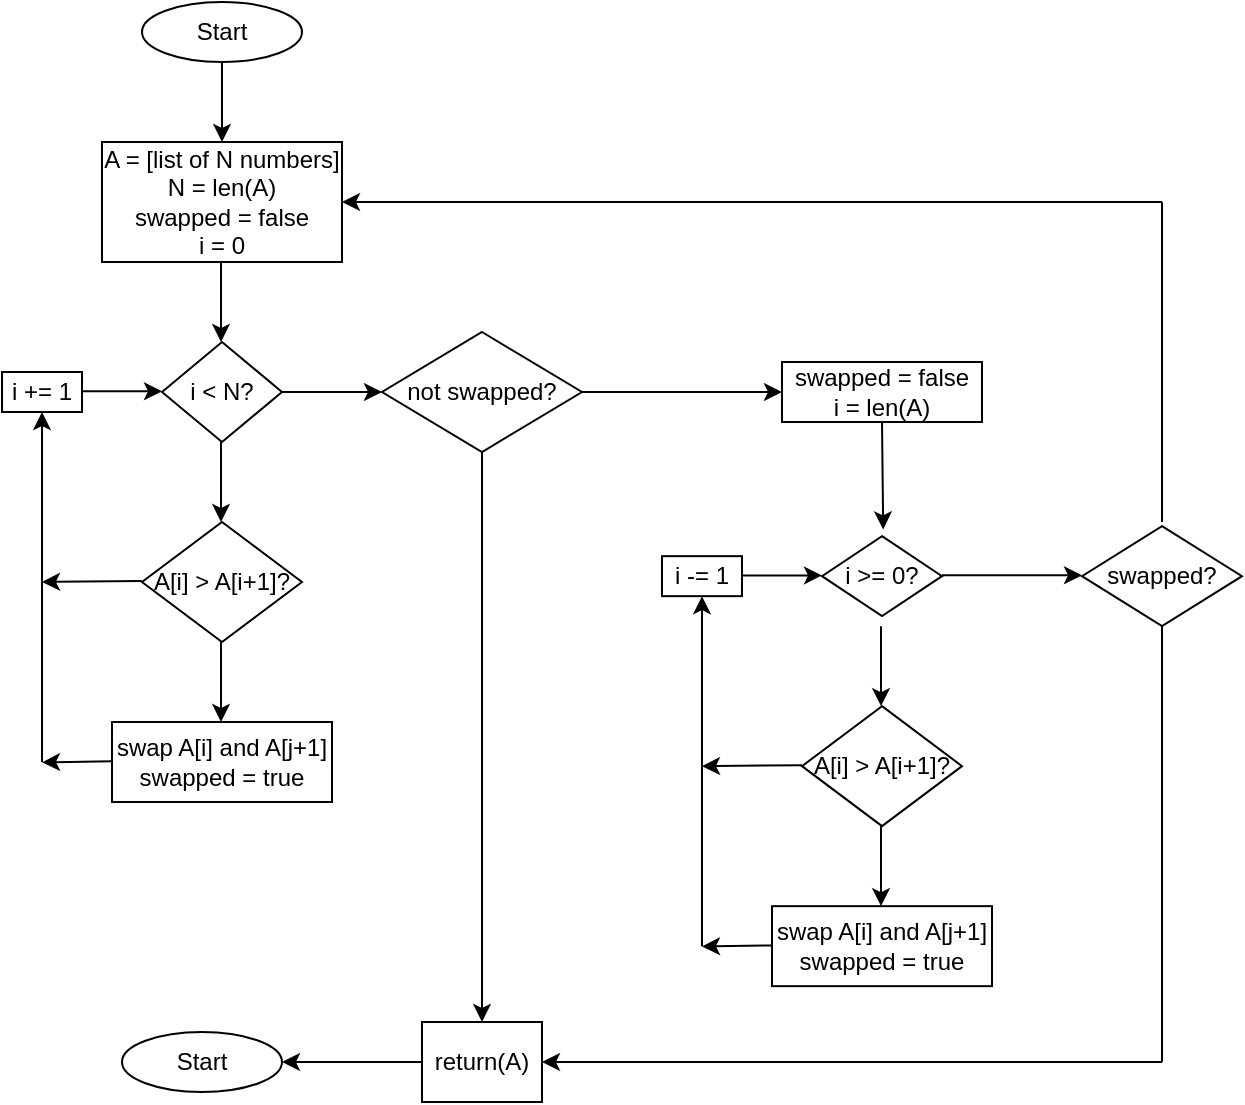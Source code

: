 <mxfile version="22.0.0" type="device">
  <diagram id="C5RBs43oDa-KdzZeNtuy" name="Page-1">
    <mxGraphModel dx="1050" dy="539" grid="1" gridSize="10" guides="1" tooltips="1" connect="1" arrows="1" fold="1" page="1" pageScale="1" pageWidth="827" pageHeight="1169" math="0" shadow="0">
      <root>
        <mxCell id="WIyWlLk6GJQsqaUBKTNV-0" />
        <mxCell id="WIyWlLk6GJQsqaUBKTNV-1" parent="WIyWlLk6GJQsqaUBKTNV-0" />
        <mxCell id="BqVu11j0ND8JVcRdIvdi-0" value="Start" style="ellipse;whiteSpace=wrap;html=1;" vertex="1" parent="WIyWlLk6GJQsqaUBKTNV-1">
          <mxGeometry x="130" y="30" width="80" height="30" as="geometry" />
        </mxCell>
        <mxCell id="BqVu11j0ND8JVcRdIvdi-3" value="" style="endArrow=classic;html=1;rounded=0;" edge="1" parent="WIyWlLk6GJQsqaUBKTNV-1">
          <mxGeometry width="50" height="50" relative="1" as="geometry">
            <mxPoint x="170" y="60" as="sourcePoint" />
            <mxPoint x="170" y="100" as="targetPoint" />
          </mxGeometry>
        </mxCell>
        <mxCell id="BqVu11j0ND8JVcRdIvdi-5" value="&lt;div&gt;A = [list of N numbers]&lt;/div&gt;&lt;div&gt;N = len(A)&lt;/div&gt;&lt;div&gt;swapped = false&lt;/div&gt;&lt;div&gt;i = 0&lt;br&gt;&lt;/div&gt;" style="rounded=0;whiteSpace=wrap;html=1;" vertex="1" parent="WIyWlLk6GJQsqaUBKTNV-1">
          <mxGeometry x="110" y="100" width="120" height="60" as="geometry" />
        </mxCell>
        <mxCell id="BqVu11j0ND8JVcRdIvdi-6" value="i &amp;lt; N?" style="rhombus;whiteSpace=wrap;html=1;" vertex="1" parent="WIyWlLk6GJQsqaUBKTNV-1">
          <mxGeometry x="140" y="200" width="60" height="50" as="geometry" />
        </mxCell>
        <mxCell id="BqVu11j0ND8JVcRdIvdi-8" value="" style="endArrow=classic;html=1;rounded=0;" edge="1" parent="WIyWlLk6GJQsqaUBKTNV-1">
          <mxGeometry width="50" height="50" relative="1" as="geometry">
            <mxPoint x="169.5" y="160" as="sourcePoint" />
            <mxPoint x="169.5" y="200" as="targetPoint" />
          </mxGeometry>
        </mxCell>
        <mxCell id="BqVu11j0ND8JVcRdIvdi-9" value="A[i] &amp;gt; A[i+1]?" style="rhombus;whiteSpace=wrap;html=1;" vertex="1" parent="WIyWlLk6GJQsqaUBKTNV-1">
          <mxGeometry x="130" y="290" width="80" height="60" as="geometry" />
        </mxCell>
        <mxCell id="BqVu11j0ND8JVcRdIvdi-10" value="" style="endArrow=classic;html=1;rounded=0;" edge="1" parent="WIyWlLk6GJQsqaUBKTNV-1">
          <mxGeometry width="50" height="50" relative="1" as="geometry">
            <mxPoint x="169.5" y="250" as="sourcePoint" />
            <mxPoint x="169.5" y="290" as="targetPoint" />
          </mxGeometry>
        </mxCell>
        <mxCell id="BqVu11j0ND8JVcRdIvdi-11" value="&lt;div&gt;swap A[i] and A[j+1]&lt;/div&gt;&lt;div&gt;swapped = true&lt;br&gt;&lt;/div&gt;" style="rounded=0;whiteSpace=wrap;html=1;" vertex="1" parent="WIyWlLk6GJQsqaUBKTNV-1">
          <mxGeometry x="115" y="390" width="110" height="40" as="geometry" />
        </mxCell>
        <mxCell id="BqVu11j0ND8JVcRdIvdi-12" value="" style="endArrow=classic;html=1;rounded=0;" edge="1" parent="WIyWlLk6GJQsqaUBKTNV-1">
          <mxGeometry width="50" height="50" relative="1" as="geometry">
            <mxPoint x="169.5" y="350" as="sourcePoint" />
            <mxPoint x="169.5" y="390" as="targetPoint" />
          </mxGeometry>
        </mxCell>
        <mxCell id="BqVu11j0ND8JVcRdIvdi-13" value="i += 1" style="rounded=0;whiteSpace=wrap;html=1;" vertex="1" parent="WIyWlLk6GJQsqaUBKTNV-1">
          <mxGeometry x="60" y="215" width="40" height="20" as="geometry" />
        </mxCell>
        <mxCell id="BqVu11j0ND8JVcRdIvdi-14" value="" style="endArrow=classic;html=1;rounded=0;" edge="1" parent="WIyWlLk6GJQsqaUBKTNV-1">
          <mxGeometry width="50" height="50" relative="1" as="geometry">
            <mxPoint x="130" y="319.5" as="sourcePoint" />
            <mxPoint x="80" y="320" as="targetPoint" />
          </mxGeometry>
        </mxCell>
        <mxCell id="BqVu11j0ND8JVcRdIvdi-15" value="" style="endArrow=classic;html=1;rounded=0;" edge="1" parent="WIyWlLk6GJQsqaUBKTNV-1">
          <mxGeometry width="50" height="50" relative="1" as="geometry">
            <mxPoint x="80" y="410" as="sourcePoint" />
            <mxPoint x="80" y="235" as="targetPoint" />
          </mxGeometry>
        </mxCell>
        <mxCell id="BqVu11j0ND8JVcRdIvdi-16" value="" style="endArrow=classic;html=1;rounded=0;" edge="1" parent="WIyWlLk6GJQsqaUBKTNV-1">
          <mxGeometry width="50" height="50" relative="1" as="geometry">
            <mxPoint x="115" y="409.66" as="sourcePoint" />
            <mxPoint x="80" y="410.16" as="targetPoint" />
          </mxGeometry>
        </mxCell>
        <mxCell id="BqVu11j0ND8JVcRdIvdi-17" style="edgeStyle=orthogonalEdgeStyle;rounded=0;orthogonalLoop=1;jettySize=auto;html=1;exitX=0.5;exitY=1;exitDx=0;exitDy=0;" edge="1" parent="WIyWlLk6GJQsqaUBKTNV-1" source="BqVu11j0ND8JVcRdIvdi-11" target="BqVu11j0ND8JVcRdIvdi-11">
          <mxGeometry relative="1" as="geometry" />
        </mxCell>
        <mxCell id="BqVu11j0ND8JVcRdIvdi-18" value="" style="endArrow=classic;html=1;rounded=0;" edge="1" parent="WIyWlLk6GJQsqaUBKTNV-1">
          <mxGeometry width="50" height="50" relative="1" as="geometry">
            <mxPoint x="100" y="224.66" as="sourcePoint" />
            <mxPoint x="140" y="224.66" as="targetPoint" />
          </mxGeometry>
        </mxCell>
        <mxCell id="BqVu11j0ND8JVcRdIvdi-19" value="&lt;div&gt;swapped = false&lt;/div&gt;&lt;div&gt;i = len(A)&lt;br&gt;&lt;/div&gt;" style="rounded=0;whiteSpace=wrap;html=1;" vertex="1" parent="WIyWlLk6GJQsqaUBKTNV-1">
          <mxGeometry x="450" y="210" width="100" height="30" as="geometry" />
        </mxCell>
        <mxCell id="BqVu11j0ND8JVcRdIvdi-20" value="A[i] &amp;gt; A[i+1]?" style="rhombus;whiteSpace=wrap;html=1;" vertex="1" parent="WIyWlLk6GJQsqaUBKTNV-1">
          <mxGeometry x="460" y="382.08" width="80" height="60" as="geometry" />
        </mxCell>
        <mxCell id="BqVu11j0ND8JVcRdIvdi-21" value="" style="endArrow=classic;html=1;rounded=0;" edge="1" parent="WIyWlLk6GJQsqaUBKTNV-1">
          <mxGeometry width="50" height="50" relative="1" as="geometry">
            <mxPoint x="499.5" y="342.08" as="sourcePoint" />
            <mxPoint x="499.5" y="382.08" as="targetPoint" />
          </mxGeometry>
        </mxCell>
        <mxCell id="BqVu11j0ND8JVcRdIvdi-22" value="&lt;div&gt;swap A[i] and A[j+1]&lt;/div&gt;&lt;div&gt;swapped = true&lt;br&gt;&lt;/div&gt;" style="rounded=0;whiteSpace=wrap;html=1;" vertex="1" parent="WIyWlLk6GJQsqaUBKTNV-1">
          <mxGeometry x="445" y="482.08" width="110" height="40" as="geometry" />
        </mxCell>
        <mxCell id="BqVu11j0ND8JVcRdIvdi-23" value="" style="endArrow=classic;html=1;rounded=0;" edge="1" parent="WIyWlLk6GJQsqaUBKTNV-1">
          <mxGeometry width="50" height="50" relative="1" as="geometry">
            <mxPoint x="499.5" y="442.08" as="sourcePoint" />
            <mxPoint x="499.5" y="482.08" as="targetPoint" />
          </mxGeometry>
        </mxCell>
        <mxCell id="BqVu11j0ND8JVcRdIvdi-24" value="i -= 1" style="rounded=0;whiteSpace=wrap;html=1;" vertex="1" parent="WIyWlLk6GJQsqaUBKTNV-1">
          <mxGeometry x="390" y="307.08" width="40" height="20" as="geometry" />
        </mxCell>
        <mxCell id="BqVu11j0ND8JVcRdIvdi-25" value="" style="endArrow=classic;html=1;rounded=0;" edge="1" parent="WIyWlLk6GJQsqaUBKTNV-1">
          <mxGeometry width="50" height="50" relative="1" as="geometry">
            <mxPoint x="460" y="411.58" as="sourcePoint" />
            <mxPoint x="410" y="412.08" as="targetPoint" />
          </mxGeometry>
        </mxCell>
        <mxCell id="BqVu11j0ND8JVcRdIvdi-26" value="" style="endArrow=classic;html=1;rounded=0;" edge="1" parent="WIyWlLk6GJQsqaUBKTNV-1">
          <mxGeometry width="50" height="50" relative="1" as="geometry">
            <mxPoint x="410" y="502.08" as="sourcePoint" />
            <mxPoint x="410" y="327.08" as="targetPoint" />
          </mxGeometry>
        </mxCell>
        <mxCell id="BqVu11j0ND8JVcRdIvdi-27" value="" style="endArrow=classic;html=1;rounded=0;" edge="1" parent="WIyWlLk6GJQsqaUBKTNV-1">
          <mxGeometry width="50" height="50" relative="1" as="geometry">
            <mxPoint x="445" y="501.74" as="sourcePoint" />
            <mxPoint x="410" y="502.24" as="targetPoint" />
          </mxGeometry>
        </mxCell>
        <mxCell id="BqVu11j0ND8JVcRdIvdi-28" style="edgeStyle=orthogonalEdgeStyle;rounded=0;orthogonalLoop=1;jettySize=auto;html=1;exitX=0.5;exitY=1;exitDx=0;exitDy=0;" edge="1" parent="WIyWlLk6GJQsqaUBKTNV-1" source="BqVu11j0ND8JVcRdIvdi-22" target="BqVu11j0ND8JVcRdIvdi-22">
          <mxGeometry relative="1" as="geometry" />
        </mxCell>
        <mxCell id="BqVu11j0ND8JVcRdIvdi-29" value="" style="endArrow=classic;html=1;rounded=0;" edge="1" parent="WIyWlLk6GJQsqaUBKTNV-1">
          <mxGeometry width="50" height="50" relative="1" as="geometry">
            <mxPoint x="430" y="316.74" as="sourcePoint" />
            <mxPoint x="470" y="316.74" as="targetPoint" />
          </mxGeometry>
        </mxCell>
        <mxCell id="BqVu11j0ND8JVcRdIvdi-30" value="i &amp;gt;= 0?" style="rhombus;whiteSpace=wrap;html=1;" vertex="1" parent="WIyWlLk6GJQsqaUBKTNV-1">
          <mxGeometry x="470" y="297.08" width="60" height="40" as="geometry" />
        </mxCell>
        <mxCell id="BqVu11j0ND8JVcRdIvdi-31" value="" style="endArrow=classic;html=1;rounded=0;entryX=0.51;entryY=-0.084;entryDx=0;entryDy=0;entryPerimeter=0;" edge="1" parent="WIyWlLk6GJQsqaUBKTNV-1" target="BqVu11j0ND8JVcRdIvdi-30">
          <mxGeometry width="50" height="50" relative="1" as="geometry">
            <mxPoint x="500" y="240" as="sourcePoint" />
            <mxPoint x="500.4" y="301.44" as="targetPoint" />
          </mxGeometry>
        </mxCell>
        <mxCell id="BqVu11j0ND8JVcRdIvdi-32" value="not swapped?" style="rhombus;whiteSpace=wrap;html=1;" vertex="1" parent="WIyWlLk6GJQsqaUBKTNV-1">
          <mxGeometry x="250" y="195" width="100" height="60" as="geometry" />
        </mxCell>
        <mxCell id="BqVu11j0ND8JVcRdIvdi-33" value="" style="endArrow=classic;html=1;rounded=0;exitX=1;exitY=0.5;exitDx=0;exitDy=0;entryX=0;entryY=0.5;entryDx=0;entryDy=0;" edge="1" parent="WIyWlLk6GJQsqaUBKTNV-1" source="BqVu11j0ND8JVcRdIvdi-6" target="BqVu11j0ND8JVcRdIvdi-32">
          <mxGeometry width="50" height="50" relative="1" as="geometry">
            <mxPoint x="250" y="340" as="sourcePoint" />
            <mxPoint x="300" y="290" as="targetPoint" />
          </mxGeometry>
        </mxCell>
        <mxCell id="BqVu11j0ND8JVcRdIvdi-34" value="" style="endArrow=classic;html=1;rounded=0;exitX=1;exitY=0.5;exitDx=0;exitDy=0;entryX=0;entryY=0.5;entryDx=0;entryDy=0;" edge="1" parent="WIyWlLk6GJQsqaUBKTNV-1" source="BqVu11j0ND8JVcRdIvdi-32" target="BqVu11j0ND8JVcRdIvdi-19">
          <mxGeometry width="50" height="50" relative="1" as="geometry">
            <mxPoint x="250" y="340" as="sourcePoint" />
            <mxPoint x="300" y="290" as="targetPoint" />
          </mxGeometry>
        </mxCell>
        <mxCell id="BqVu11j0ND8JVcRdIvdi-35" value="swapped?" style="rhombus;whiteSpace=wrap;html=1;" vertex="1" parent="WIyWlLk6GJQsqaUBKTNV-1">
          <mxGeometry x="600" y="292.08" width="80" height="50" as="geometry" />
        </mxCell>
        <mxCell id="BqVu11j0ND8JVcRdIvdi-36" value="" style="endArrow=classic;html=1;rounded=0;" edge="1" parent="WIyWlLk6GJQsqaUBKTNV-1">
          <mxGeometry width="50" height="50" relative="1" as="geometry">
            <mxPoint x="530" y="316.66" as="sourcePoint" />
            <mxPoint x="600" y="316.66" as="targetPoint" />
          </mxGeometry>
        </mxCell>
        <mxCell id="BqVu11j0ND8JVcRdIvdi-37" value="" style="endArrow=none;html=1;rounded=0;" edge="1" parent="WIyWlLk6GJQsqaUBKTNV-1">
          <mxGeometry width="50" height="50" relative="1" as="geometry">
            <mxPoint x="640" y="290" as="sourcePoint" />
            <mxPoint x="640" y="130" as="targetPoint" />
          </mxGeometry>
        </mxCell>
        <mxCell id="BqVu11j0ND8JVcRdIvdi-38" value="" style="endArrow=classic;html=1;rounded=0;entryX=1;entryY=0.5;entryDx=0;entryDy=0;" edge="1" parent="WIyWlLk6GJQsqaUBKTNV-1" target="BqVu11j0ND8JVcRdIvdi-5">
          <mxGeometry width="50" height="50" relative="1" as="geometry">
            <mxPoint x="640" y="130" as="sourcePoint" />
            <mxPoint x="464" y="105" as="targetPoint" />
          </mxGeometry>
        </mxCell>
        <mxCell id="BqVu11j0ND8JVcRdIvdi-39" value="return(A)" style="rounded=0;whiteSpace=wrap;html=1;" vertex="1" parent="WIyWlLk6GJQsqaUBKTNV-1">
          <mxGeometry x="270" y="540" width="60" height="40" as="geometry" />
        </mxCell>
        <mxCell id="BqVu11j0ND8JVcRdIvdi-40" value="" style="endArrow=classic;html=1;rounded=0;exitX=0.5;exitY=1;exitDx=0;exitDy=0;entryX=0.5;entryY=0;entryDx=0;entryDy=0;" edge="1" parent="WIyWlLk6GJQsqaUBKTNV-1" source="BqVu11j0ND8JVcRdIvdi-32" target="BqVu11j0ND8JVcRdIvdi-39">
          <mxGeometry width="50" height="50" relative="1" as="geometry">
            <mxPoint x="250" y="410" as="sourcePoint" />
            <mxPoint x="300" y="360" as="targetPoint" />
          </mxGeometry>
        </mxCell>
        <mxCell id="BqVu11j0ND8JVcRdIvdi-41" value="" style="endArrow=classic;html=1;rounded=0;" edge="1" parent="WIyWlLk6GJQsqaUBKTNV-1">
          <mxGeometry width="50" height="50" relative="1" as="geometry">
            <mxPoint x="640" y="560.04" as="sourcePoint" />
            <mxPoint x="330" y="560" as="targetPoint" />
          </mxGeometry>
        </mxCell>
        <mxCell id="BqVu11j0ND8JVcRdIvdi-42" value="" style="endArrow=none;html=1;rounded=0;" edge="1" parent="WIyWlLk6GJQsqaUBKTNV-1">
          <mxGeometry width="50" height="50" relative="1" as="geometry">
            <mxPoint x="640" y="560" as="sourcePoint" />
            <mxPoint x="640" y="342.08" as="targetPoint" />
          </mxGeometry>
        </mxCell>
        <mxCell id="BqVu11j0ND8JVcRdIvdi-44" value="Start" style="ellipse;whiteSpace=wrap;html=1;" vertex="1" parent="WIyWlLk6GJQsqaUBKTNV-1">
          <mxGeometry x="120" y="545" width="80" height="30" as="geometry" />
        </mxCell>
        <mxCell id="BqVu11j0ND8JVcRdIvdi-45" value="" style="endArrow=classic;html=1;rounded=0;exitX=0;exitY=0.5;exitDx=0;exitDy=0;entryX=1;entryY=0.5;entryDx=0;entryDy=0;" edge="1" parent="WIyWlLk6GJQsqaUBKTNV-1" source="BqVu11j0ND8JVcRdIvdi-39" target="BqVu11j0ND8JVcRdIvdi-44">
          <mxGeometry width="50" height="50" relative="1" as="geometry">
            <mxPoint x="320" y="470" as="sourcePoint" />
            <mxPoint x="370" y="420" as="targetPoint" />
          </mxGeometry>
        </mxCell>
      </root>
    </mxGraphModel>
  </diagram>
</mxfile>
